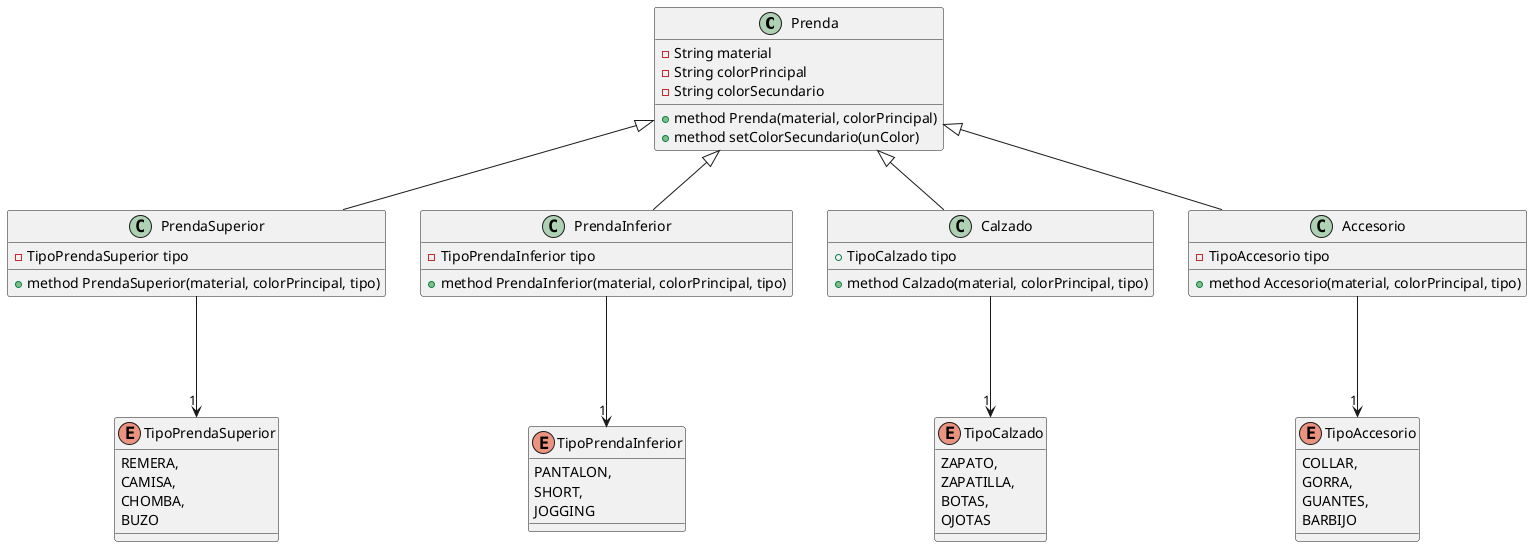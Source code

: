 @startuml tp-qmp

class Prenda {
    - String material
    - String colorPrincipal 
    - String colorSecundario

    + method Prenda(material, colorPrincipal)
	+ method setColorSecundario(unColor)
}

class PrendaSuperior extends Prenda {
    - TipoPrendaSuperior tipo
	
	+ method PrendaSuperior(material, colorPrincipal, tipo)
}

class PrendaInferior extends Prenda {
    - TipoPrendaInferior tipo

	+ method PrendaInferior(material, colorPrincipal, tipo)
}

class Calzado extends Prenda {
	+ TipoCalzado tipo

	+ method Calzado(material, colorPrincipal, tipo)
}

class Accesorio extends Prenda {
    - TipoAccesorio tipo

	+ method Accesorio(material, colorPrincipal, tipo)
}

enum TipoPrendaSuperior {
	REMERA,
	CAMISA,
	CHOMBA,
	BUZO
}

enum TipoPrendaInferior {
	PANTALON,
	SHORT,
	JOGGING
}

enum TipoCalzado {
	ZAPATO,
	ZAPATILLA,
	BOTAS,
	OJOTAS
}

enum TipoAccesorio {
	COLLAR,
	GORRA,
	GUANTES,
	BARBIJO
}

PrendaInferior ---> "1" TipoPrendaInferior
PrendaSuperior ---> "1" TipoPrendaSuperior
Calzado ---> "1" TipoCalzado
Accesorio ---> "1" TipoAccesorio

@enduml